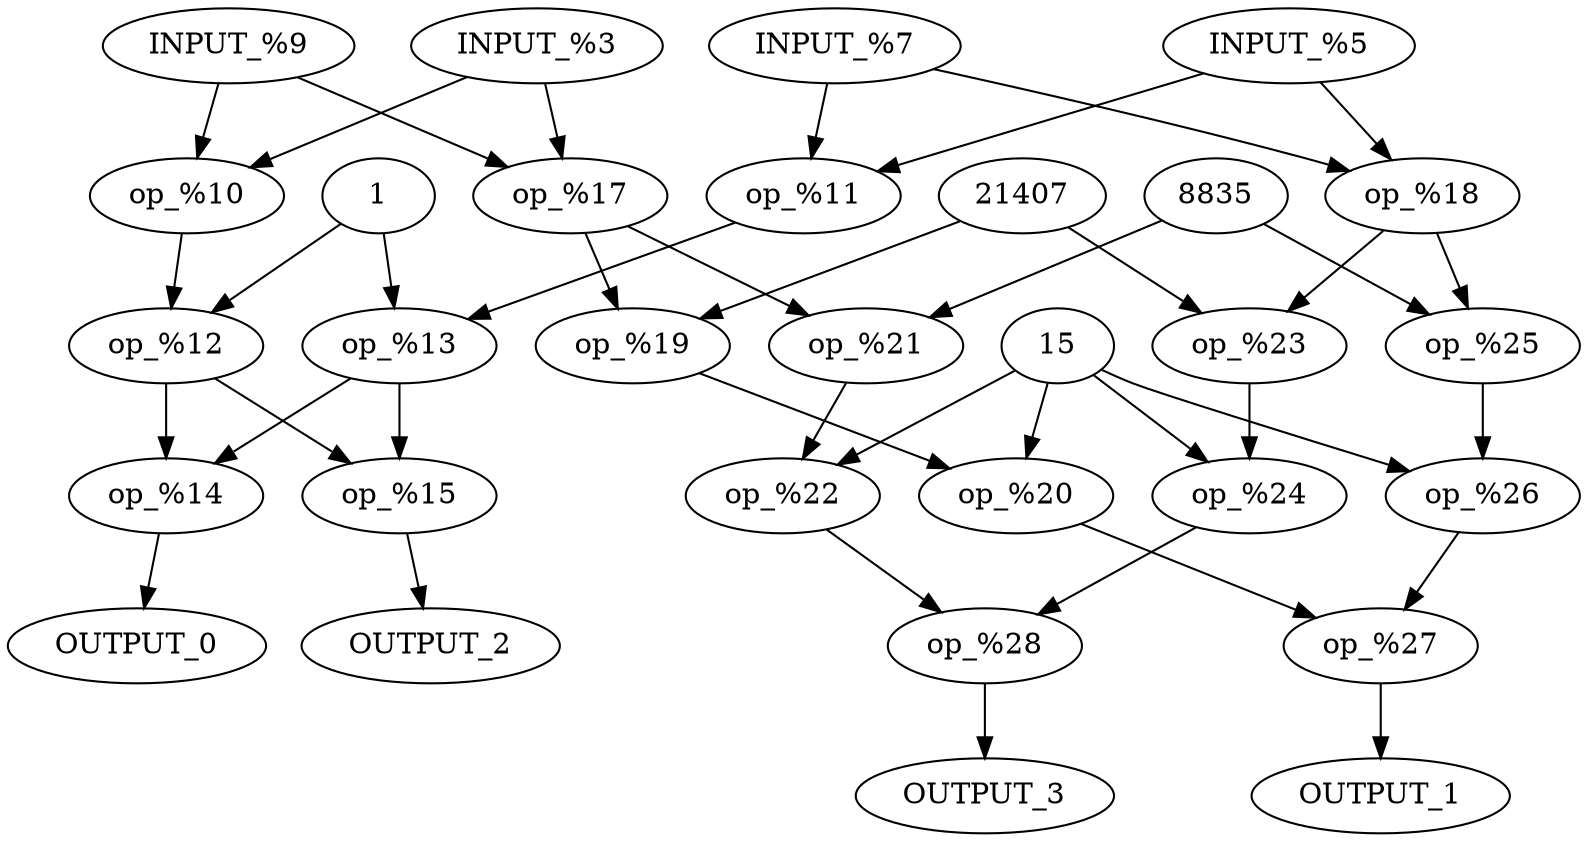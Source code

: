 strict digraph  {
	"INPUT_%3" [type=input]; //indata[0]
	"INPUT_%5" [type=input]; //indata[1]
	"INPUT_%7" [type=input]; //indata[2]
	"INPUT_%9" [type=input]; //indata[3]
	"op_%10" [type=op,opcode=ADD];
	"op_%11" [type=op,opcode=ADD];
	"op_%12" [type=op,opcode=SRA];
	"1" [type=const,int=1];
	"op_%13" [type=op,opcode=SRA];
	"op_%14" [type=op,opcode=ADD];
	"op_%15" [type=op,opcode=SUB];
	"op_%17" [type=op,opcode=SUB];
	"op_%18" [type=op,opcode=SUB];
	"op_%19" [type=op,opcode=MULT];
	"21407" [type=const,int=21407];
	"op_%20" [type=op,opcode=SRA];
	"15" [type=const,int=15];
	"op_%21" [type=op,opcode=MULT];
	"8835" [type=const,int=8835];
	"op_%22" [type=op,opcode=SRA];
	"op_%23" [type=op,opcode=MULT];
	"op_%24" [type=op,opcode=SRA];
	"op_%25" [type=op,opcode=MULT];
	"op_%26" [type=op,opcode=SRA];
	"op_%27" [type=op,opcode=ADD];
	"op_%28" [type=op,opcode=SUB];
	"OUTPUT_0" [type=output]; //outdata[0]
	"OUTPUT_1" [type=output]; //outdata[1]
	"OUTPUT_2" [type=output]; //outdata[2]
	"OUTPUT_3" [type=output]; //outdata[3]
	"INPUT_%3" -> "op_%10"  [operand=1];
	"INPUT_%3" -> "op_%17"  [operand=0];
	"INPUT_%5" -> "op_%11"  [operand=1];
	"INPUT_%5" -> "op_%18"  [operand=0];
	"INPUT_%7" -> "op_%11"  [operand=0];
	"INPUT_%7" -> "op_%18"  [operand=1];
	"INPUT_%9" -> "op_%10"  [operand=0];
	"INPUT_%9" -> "op_%17"  [operand=1];
	"op_%10" -> "op_%12"  [operand=0];
	"op_%11" -> "op_%13"  [operand=0];
	"op_%12" -> "op_%14"  [operand=0];
	"op_%12" -> "op_%15"  [operand=0];
	"1" -> "op_%12"  [operand=1];
	"1" -> "op_%13"  [operand=1];
	"op_%13" -> "op_%14"  [operand=1];
	"op_%13" -> "op_%15"  [operand=1];
	"op_%14" -> "OUTPUT_0";
	"op_%15" -> "OUTPUT_2";
	"op_%17" -> "op_%19"  [operand=0];
	"op_%17" -> "op_%21"  [operand=0];
	"op_%18" -> "op_%23"  [operand=0];
	"op_%18" -> "op_%25"  [operand=0];
	"op_%19" -> "op_%20"  [operand=0];
	"21407" -> "op_%19"  [operand=1];
	"21407" -> "op_%23"  [operand=1];
	"op_%20" -> "op_%27"  [operand=0];
	"15" -> "op_%20"  [operand=1];
	"15" -> "op_%22"  [operand=1];
	"15" -> "op_%24"  [operand=1];
	"15" -> "op_%26"  [operand=1];
	"op_%21" -> "op_%22"  [operand=0];
	"8835" -> "op_%21"  [operand=1];
	"8835" -> "op_%25"  [operand=1];
	"op_%22" -> "op_%28"  [operand=0];
	"op_%23" -> "op_%24"  [operand=0];
	"op_%24" -> "op_%28"  [operand=1];
	"op_%25" -> "op_%26"  [operand=0];
	"op_%26" -> "op_%27"  [operand=1];
	"op_%27" -> "OUTPUT_1";
	"op_%28" -> "OUTPUT_3";
}
